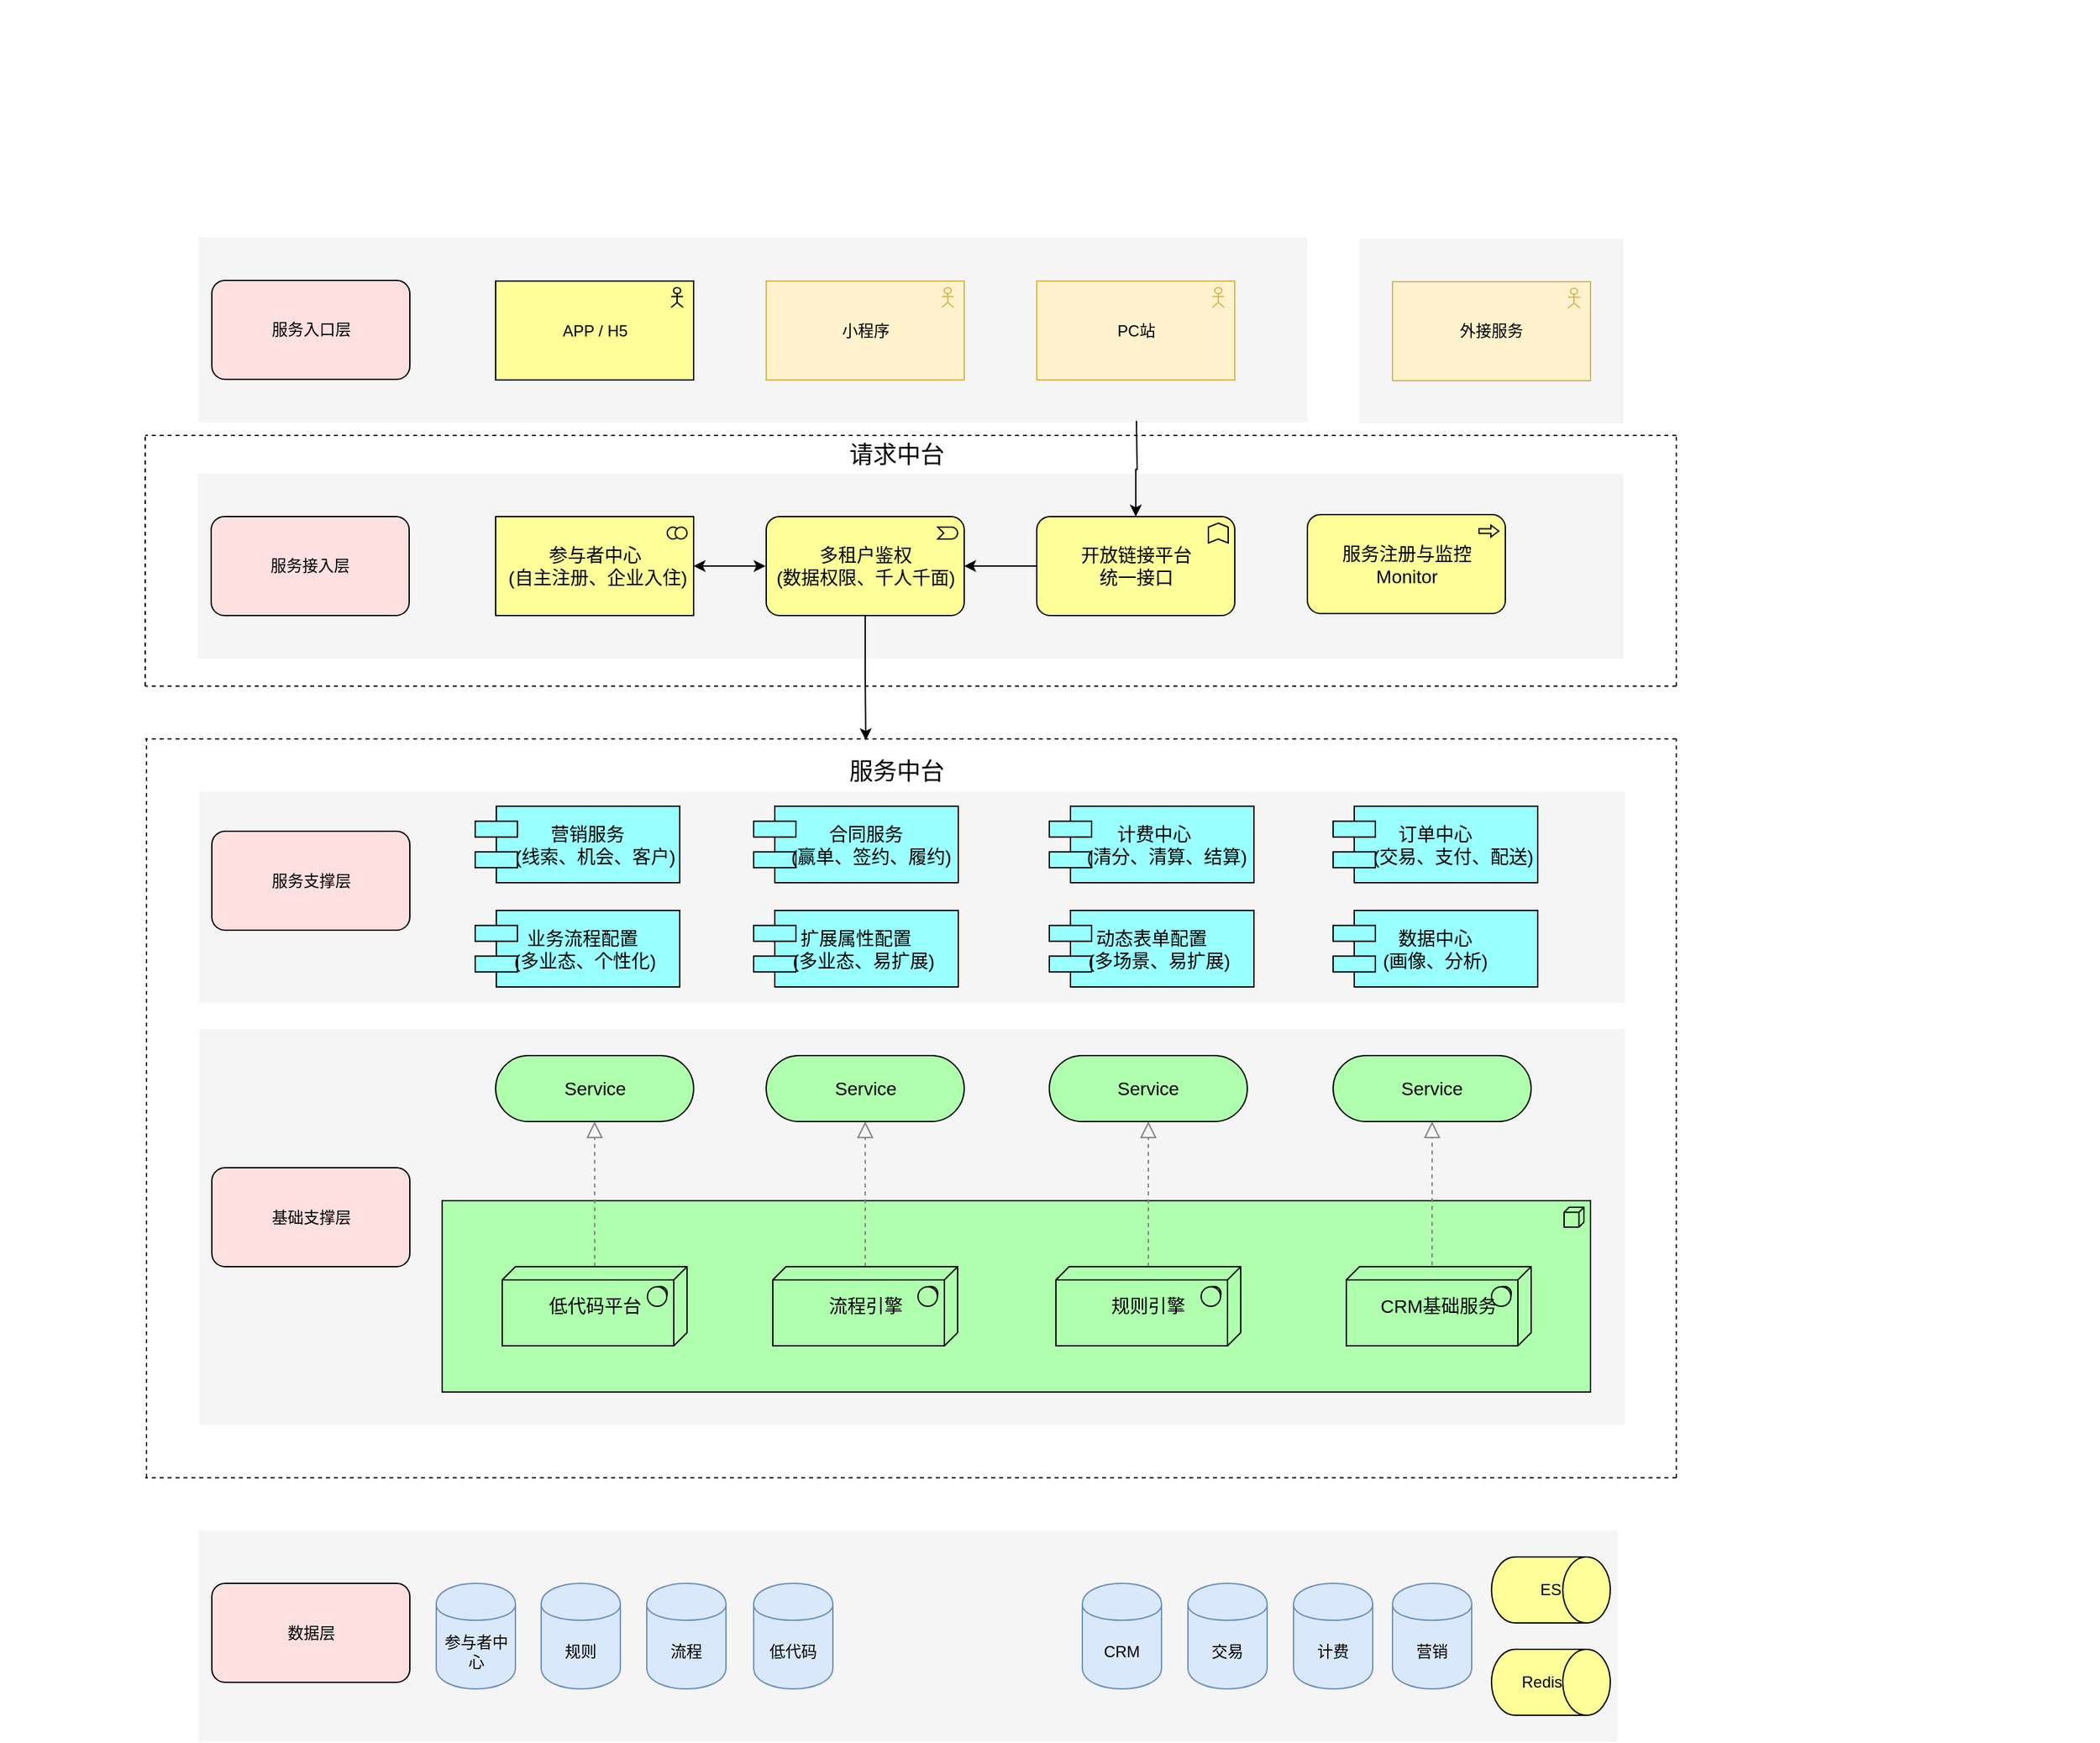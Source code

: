 <mxfile version="14.6.2" type="github">
  <diagram id="6I0OCvxSQrVGMHxT2VVA" name="Page-1">
    <mxGraphModel dx="1186" dy="1779" grid="1" gridSize="10" guides="1" tooltips="1" connect="1" arrows="1" fold="1" page="1" pageScale="1" pageWidth="850" pageHeight="1100" math="0" shadow="0">
      <root>
        <mxCell id="0" />
        <mxCell id="1" parent="0" />
        <mxCell id="dKdSaXE48SgPbhcamS2K-30" value="" style="whiteSpace=wrap;html=1;strokeColor=none;strokeWidth=1;fillColor=#f5f5f5;fontSize=14;" parent="1" vertex="1">
          <mxGeometry x="201" y="740" width="1080" height="300" as="geometry" />
        </mxCell>
        <mxCell id="dKdSaXE48SgPbhcamS2K-31" value="" style="whiteSpace=wrap;html=1;strokeColor=none;strokeWidth=1;fillColor=#f5f5f5;fontSize=14;" parent="1" vertex="1">
          <mxGeometry x="201" y="560" width="1080" height="160" as="geometry" />
        </mxCell>
        <mxCell id="dKdSaXE48SgPbhcamS2K-32" value="" style="whiteSpace=wrap;html=1;strokeColor=none;strokeWidth=1;fillColor=#f5f5f5;fontSize=14;" parent="1" vertex="1">
          <mxGeometry x="200" y="319" width="1080" height="140" as="geometry" />
        </mxCell>
        <mxCell id="dKdSaXE48SgPbhcamS2K-33" value="" style="html=1;whiteSpace=wrap;fillColor=#AFFFAF;shape=mxgraph.archimate3.application;appType=node;archiType=square;fontSize=14;verticalAlign=top;" parent="1" vertex="1">
          <mxGeometry x="385" y="870" width="870" height="145" as="geometry" />
        </mxCell>
        <mxCell id="dKdSaXE48SgPbhcamS2K-34" style="edgeStyle=elbowEdgeStyle;rounded=1;elbow=vertical;html=1;startSize=10;endArrow=block;endFill=0;endSize=10;jettySize=auto;orthogonalLoop=1;strokeColor=#808080;fontSize=14;dashed=1;" parent="1" source="dKdSaXE48SgPbhcamS2K-35" target="dKdSaXE48SgPbhcamS2K-40" edge="1">
          <mxGeometry relative="1" as="geometry" />
        </mxCell>
        <mxCell id="dKdSaXE48SgPbhcamS2K-35" value="低代码平台" style="html=1;whiteSpace=wrap;fillColor=#AFFFAF;shape=mxgraph.archimate3.tech;techType=sysSw;fontSize=14;" parent="1" vertex="1">
          <mxGeometry x="430.5" y="920" width="140" height="60" as="geometry" />
        </mxCell>
        <mxCell id="dKdSaXE48SgPbhcamS2K-36" style="edgeStyle=elbowEdgeStyle;rounded=1;elbow=vertical;html=1;startSize=10;endArrow=block;endFill=0;endSize=10;jettySize=auto;orthogonalLoop=1;strokeColor=#808080;fontSize=14;dashed=1;" parent="1" source="dKdSaXE48SgPbhcamS2K-37" target="dKdSaXE48SgPbhcamS2K-45" edge="1">
          <mxGeometry relative="1" as="geometry" />
        </mxCell>
        <mxCell id="dKdSaXE48SgPbhcamS2K-37" value="&lt;div&gt;&lt;br&gt;&lt;/div&gt;&lt;div&gt;流程引擎&lt;br&gt;&lt;div&gt;&lt;br&gt;&lt;/div&gt;&lt;/div&gt;" style="html=1;whiteSpace=wrap;fillColor=#AFFFAF;shape=mxgraph.archimate3.tech;techType=sysSw;fontSize=14;" parent="1" vertex="1">
          <mxGeometry x="635.5" y="920" width="140" height="60" as="geometry" />
        </mxCell>
        <mxCell id="dKdSaXE48SgPbhcamS2K-40" value="Service" style="html=1;whiteSpace=wrap;fillColor=#AFFFAF;shape=mxgraph.archimate3.service;fontSize=14;" parent="1" vertex="1">
          <mxGeometry x="425.5" y="760" width="150" height="50" as="geometry" />
        </mxCell>
        <mxCell id="dKdSaXE48SgPbhcamS2K-45" value="Service" style="html=1;whiteSpace=wrap;fillColor=#AFFFAF;shape=mxgraph.archimate3.service;fontSize=14;" parent="1" vertex="1">
          <mxGeometry x="630.5" y="760" width="150" height="50" as="geometry" />
        </mxCell>
        <mxCell id="dKdSaXE48SgPbhcamS2K-47" value="动态表单配置&#xa;   (多场景、易扩展)" style="shape=component;align=center;fillColor=#99ffff;gradientColor=none;fontSize=14;" parent="1" vertex="1">
          <mxGeometry x="845" y="650" width="155" height="58" as="geometry" />
        </mxCell>
        <mxCell id="dnPY5TdkdE1YGEGxPcPt-51" value="" style="edgeStyle=orthogonalEdgeStyle;rounded=0;orthogonalLoop=1;jettySize=auto;html=1;" parent="1" source="dKdSaXE48SgPbhcamS2K-54" target="dKdSaXE48SgPbhcamS2K-56" edge="1">
          <mxGeometry relative="1" as="geometry" />
        </mxCell>
        <mxCell id="dKdSaXE48SgPbhcamS2K-54" value="开放链接平台&lt;br&gt;统一接口" style="html=1;whiteSpace=wrap;fillColor=#ffff99;shape=mxgraph.archimate3.application;appType=func;archiType=rounded;fontSize=14;" parent="1" vertex="1">
          <mxGeometry x="835.5" y="351.5" width="150" height="75" as="geometry" />
        </mxCell>
        <mxCell id="dKdSaXE48SgPbhcamS2K-55" value="参与者中心&lt;br&gt;&amp;nbsp;(自主注册、企业入住)" style="html=1;whiteSpace=wrap;fillColor=#ffff99;shape=mxgraph.archimate3.application;appType=collab;archiType=square;fontSize=14;" parent="1" vertex="1">
          <mxGeometry x="425.5" y="351.5" width="150" height="75" as="geometry" />
        </mxCell>
        <mxCell id="dnPY5TdkdE1YGEGxPcPt-38" value="" style="edgeStyle=orthogonalEdgeStyle;rounded=0;orthogonalLoop=1;jettySize=auto;html=1;entryX=0.35;entryY=0.02;entryDx=0;entryDy=0;entryPerimeter=0;" parent="1" source="dKdSaXE48SgPbhcamS2K-56" target="dnPY5TdkdE1YGEGxPcPt-19" edge="1">
          <mxGeometry relative="1" as="geometry">
            <mxPoint x="706" y="480" as="targetPoint" />
          </mxGeometry>
        </mxCell>
        <mxCell id="dKdSaXE48SgPbhcamS2K-56" value="多租户鉴权&lt;br&gt;(数据权限、千人千面)" style="html=1;whiteSpace=wrap;fillColor=#ffff99;shape=mxgraph.archimate3.application;appType=event;archiType=rounded;fontSize=14;" parent="1" vertex="1">
          <mxGeometry x="630.5" y="351.5" width="150" height="75" as="geometry" />
        </mxCell>
        <mxCell id="dKdSaXE48SgPbhcamS2K-57" value="服务注册与监控&lt;br&gt;Monitor" style="html=1;whiteSpace=wrap;fillColor=#ffff99;shape=mxgraph.archimate3.application;appType=proc;archiType=rounded;fontSize=14;" parent="1" vertex="1">
          <mxGeometry x="1040.5" y="350" width="150" height="75" as="geometry" />
        </mxCell>
        <mxCell id="dKdSaXE48SgPbhcamS2K-63" value="&amp;nbsp;" style="text;strokeColor=none;fillColor=none;html=1;fontSize=24;fontStyle=1;verticalAlign=middle;align=center;" parent="1" vertex="1">
          <mxGeometry x="50" y="-40" width="1590" height="40" as="geometry" />
        </mxCell>
        <mxCell id="dnPY5TdkdE1YGEGxPcPt-1" value="" style="whiteSpace=wrap;html=1;strokeColor=none;strokeWidth=1;fillColor=#f5f5f5;fontSize=14;" parent="1" vertex="1">
          <mxGeometry x="200.5" y="140" width="840" height="140" as="geometry" />
        </mxCell>
        <mxCell id="dnPY5TdkdE1YGEGxPcPt-2" value="服务入口层" style="html=1;outlineConnect=0;whiteSpace=wrap;fillColor=#FFE0E0;shape=mxgraph.archimate3.application;archiType=rounded;" parent="1" vertex="1">
          <mxGeometry x="210.5" y="172.5" width="150" height="75" as="geometry" />
        </mxCell>
        <mxCell id="dnPY5TdkdE1YGEGxPcPt-3" value="服务接入层" style="html=1;outlineConnect=0;whiteSpace=wrap;fillColor=#FFE0E0;shape=mxgraph.archimate3.application;archiType=rounded;" parent="1" vertex="1">
          <mxGeometry x="210" y="351.5" width="150" height="75" as="geometry" />
        </mxCell>
        <mxCell id="dnPY5TdkdE1YGEGxPcPt-4" value="服务支撑层" style="html=1;outlineConnect=0;whiteSpace=wrap;fillColor=#FFE0E0;shape=mxgraph.archimate3.application;archiType=rounded;" parent="1" vertex="1">
          <mxGeometry x="210.5" y="590" width="150" height="75" as="geometry" />
        </mxCell>
        <mxCell id="dnPY5TdkdE1YGEGxPcPt-15" value="基础支撑层" style="html=1;outlineConnect=0;whiteSpace=wrap;fillColor=#FFE0E0;shape=mxgraph.archimate3.application;archiType=rounded;" parent="1" vertex="1">
          <mxGeometry x="210.5" y="845" width="150" height="75" as="geometry" />
        </mxCell>
        <mxCell id="dnPY5TdkdE1YGEGxPcPt-6" value="" style="whiteSpace=wrap;html=1;strokeColor=none;strokeWidth=1;fillColor=#f5f5f5;fontSize=14;" parent="1" vertex="1">
          <mxGeometry x="200.5" y="1120" width="1075" height="160" as="geometry" />
        </mxCell>
        <mxCell id="dnPY5TdkdE1YGEGxPcPt-7" value="数据层" style="html=1;outlineConnect=0;whiteSpace=wrap;fillColor=#FFE0E0;shape=mxgraph.archimate3.application;archiType=rounded;" parent="1" vertex="1">
          <mxGeometry x="210.5" y="1160" width="150" height="75" as="geometry" />
        </mxCell>
        <mxCell id="dnPY5TdkdE1YGEGxPcPt-9" value="" style="endArrow=none;dashed=1;html=1;" parent="1" edge="1">
          <mxGeometry width="50" height="50" relative="1" as="geometry">
            <mxPoint x="161" y="1080" as="sourcePoint" />
            <mxPoint x="161" y="520" as="targetPoint" />
          </mxGeometry>
        </mxCell>
        <mxCell id="dnPY5TdkdE1YGEGxPcPt-10" value="" style="endArrow=none;dashed=1;html=1;" parent="1" edge="1">
          <mxGeometry width="50" height="50" relative="1" as="geometry">
            <mxPoint x="1320" y="1080" as="sourcePoint" />
            <mxPoint x="1320" y="520" as="targetPoint" />
          </mxGeometry>
        </mxCell>
        <mxCell id="dnPY5TdkdE1YGEGxPcPt-12" value="APP / H5" style="html=1;outlineConnect=0;whiteSpace=wrap;fillColor=#ffff99;shape=mxgraph.archimate3.application;appType=actor;archiType=square;" parent="1" vertex="1">
          <mxGeometry x="425.5" y="173" width="150" height="75" as="geometry" />
        </mxCell>
        <mxCell id="dnPY5TdkdE1YGEGxPcPt-13" value="小程序" style="html=1;outlineConnect=0;whiteSpace=wrap;fillColor=#fff2cc;shape=mxgraph.archimate3.application;appType=actor;archiType=square;strokeColor=#d6b656;" parent="1" vertex="1">
          <mxGeometry x="630.5" y="173" width="150" height="75" as="geometry" />
        </mxCell>
        <mxCell id="dnPY5TdkdE1YGEGxPcPt-50" value="" style="edgeStyle=orthogonalEdgeStyle;rounded=0;orthogonalLoop=1;jettySize=auto;html=1;entryX=0.5;entryY=0;entryDx=0;entryDy=0;entryPerimeter=0;" parent="1" target="dKdSaXE48SgPbhcamS2K-54" edge="1">
          <mxGeometry relative="1" as="geometry">
            <mxPoint x="911" y="279" as="sourcePoint" />
          </mxGeometry>
        </mxCell>
        <mxCell id="dnPY5TdkdE1YGEGxPcPt-14" value="PC站" style="html=1;outlineConnect=0;whiteSpace=wrap;fillColor=#fff2cc;shape=mxgraph.archimate3.application;appType=actor;archiType=square;strokeColor=#d6b656;" parent="1" vertex="1">
          <mxGeometry x="835.5" y="173" width="150" height="75" as="geometry" />
        </mxCell>
        <mxCell id="dnPY5TdkdE1YGEGxPcPt-17" value="" style="endArrow=none;dashed=1;html=1;" parent="1" edge="1">
          <mxGeometry width="50" height="50" relative="1" as="geometry">
            <mxPoint x="1320" y="520" as="sourcePoint" />
            <mxPoint x="160" y="520" as="targetPoint" />
          </mxGeometry>
        </mxCell>
        <mxCell id="dnPY5TdkdE1YGEGxPcPt-18" value="" style="endArrow=none;dashed=1;html=1;" parent="1" edge="1">
          <mxGeometry width="50" height="50" relative="1" as="geometry">
            <mxPoint x="1320" y="1080" as="sourcePoint" />
            <mxPoint x="160" y="1080" as="targetPoint" />
          </mxGeometry>
        </mxCell>
        <mxCell id="dnPY5TdkdE1YGEGxPcPt-19" value="&lt;font style=&quot;font-size: 18px&quot;&gt;服务中台&lt;/font&gt;" style="text;html=1;strokeColor=none;fillColor=none;align=center;verticalAlign=middle;whiteSpace=wrap;rounded=0;" parent="1" vertex="1">
          <mxGeometry x="651" y="520" width="157" height="50" as="geometry" />
        </mxCell>
        <mxCell id="dnPY5TdkdE1YGEGxPcPt-20" value="" style="whiteSpace=wrap;html=1;strokeColor=none;strokeWidth=1;fillColor=#f5f5f5;fontSize=14;" parent="1" vertex="1">
          <mxGeometry x="1080" y="141" width="200" height="140" as="geometry" />
        </mxCell>
        <mxCell id="dnPY5TdkdE1YGEGxPcPt-21" value="外接服务" style="html=1;outlineConnect=0;whiteSpace=wrap;fillColor=#fff2cc;shape=mxgraph.archimate3.application;appType=actor;archiType=square;strokeColor=#d6b656;" parent="1" vertex="1">
          <mxGeometry x="1105" y="173.5" width="150" height="75" as="geometry" />
        </mxCell>
        <mxCell id="dnPY5TdkdE1YGEGxPcPt-22" value="规则" style="shape=cylinder;whiteSpace=wrap;html=1;boundedLbl=1;backgroundOutline=1;fillColor=#dae8fc;strokeColor=#6c8ebf;" parent="1" vertex="1">
          <mxGeometry x="460" y="1160" width="60" height="80" as="geometry" />
        </mxCell>
        <mxCell id="dnPY5TdkdE1YGEGxPcPt-23" value="CRM" style="shape=cylinder;whiteSpace=wrap;html=1;boundedLbl=1;backgroundOutline=1;fillColor=#dae8fc;strokeColor=#6c8ebf;" parent="1" vertex="1">
          <mxGeometry x="870" y="1160" width="60" height="80" as="geometry" />
        </mxCell>
        <mxCell id="dnPY5TdkdE1YGEGxPcPt-24" value="交易" style="shape=cylinder;whiteSpace=wrap;html=1;boundedLbl=1;backgroundOutline=1;fillColor=#dae8fc;strokeColor=#6c8ebf;" parent="1" vertex="1">
          <mxGeometry x="950" y="1160" width="60" height="80" as="geometry" />
        </mxCell>
        <mxCell id="dnPY5TdkdE1YGEGxPcPt-25" value="计费" style="shape=cylinder;whiteSpace=wrap;html=1;boundedLbl=1;backgroundOutline=1;fillColor=#dae8fc;strokeColor=#6c8ebf;" parent="1" vertex="1">
          <mxGeometry x="1030" y="1160" width="60" height="80" as="geometry" />
        </mxCell>
        <mxCell id="dnPY5TdkdE1YGEGxPcPt-26" value="流程" style="shape=cylinder;whiteSpace=wrap;html=1;boundedLbl=1;backgroundOutline=1;fillColor=#dae8fc;strokeColor=#6c8ebf;" parent="1" vertex="1">
          <mxGeometry x="540" y="1160" width="60" height="80" as="geometry" />
        </mxCell>
        <mxCell id="dnPY5TdkdE1YGEGxPcPt-27" value="参与者中心" style="shape=cylinder;whiteSpace=wrap;html=1;boundedLbl=1;backgroundOutline=1;fillColor=#dae8fc;strokeColor=#6c8ebf;" parent="1" vertex="1">
          <mxGeometry x="380.5" y="1160" width="60" height="80" as="geometry" />
        </mxCell>
        <mxCell id="dnPY5TdkdE1YGEGxPcPt-28" value="低代码" style="shape=cylinder;whiteSpace=wrap;html=1;boundedLbl=1;backgroundOutline=1;fillColor=#dae8fc;strokeColor=#6c8ebf;" parent="1" vertex="1">
          <mxGeometry x="621" y="1160" width="60" height="80" as="geometry" />
        </mxCell>
        <mxCell id="dnPY5TdkdE1YGEGxPcPt-31" value="  业务流程配置&#xa;   (多业态、个性化)" style="shape=component;align=center;fillColor=#99ffff;gradientColor=none;fontSize=14;" parent="1" vertex="1">
          <mxGeometry x="410" y="650" width="155" height="58" as="geometry" />
        </mxCell>
        <mxCell id="dnPY5TdkdE1YGEGxPcPt-32" value="CRM基础服务" style="html=1;whiteSpace=wrap;fillColor=#AFFFAF;shape=mxgraph.archimate3.tech;techType=sysSw;fontSize=14;" parent="1" vertex="1">
          <mxGeometry x="1070" y="920" width="140" height="60" as="geometry" />
        </mxCell>
        <mxCell id="dnPY5TdkdE1YGEGxPcPt-33" value="Service" style="html=1;whiteSpace=wrap;fillColor=#AFFFAF;shape=mxgraph.archimate3.service;fontSize=14;" parent="1" vertex="1">
          <mxGeometry x="1060" y="760" width="150" height="50" as="geometry" />
        </mxCell>
        <mxCell id="dnPY5TdkdE1YGEGxPcPt-34" style="edgeStyle=elbowEdgeStyle;rounded=1;elbow=vertical;html=1;startSize=10;endArrow=block;endFill=0;endSize=10;jettySize=auto;orthogonalLoop=1;strokeColor=#808080;fontSize=14;dashed=1;" parent="1" edge="1">
          <mxGeometry relative="1" as="geometry">
            <mxPoint x="1135" y="919" as="sourcePoint" />
            <mxPoint x="1135" y="810" as="targetPoint" />
          </mxGeometry>
        </mxCell>
        <mxCell id="dnPY5TdkdE1YGEGxPcPt-35" value="Redis&amp;nbsp; &amp;nbsp;&amp;nbsp;" style="html=1;outlineConnect=0;whiteSpace=wrap;fillColor=#ffff99;shape=mxgraph.archimate3.role;" parent="1" vertex="1">
          <mxGeometry x="1180" y="1210" width="90" height="50" as="geometry" />
        </mxCell>
        <mxCell id="dnPY5TdkdE1YGEGxPcPt-41" value="扩展属性配置&#xa;   (多业态、易扩展)" style="shape=component;align=center;fillColor=#99ffff;gradientColor=none;fontSize=14;" parent="1" vertex="1">
          <mxGeometry x="621" y="650" width="155" height="58" as="geometry" />
        </mxCell>
        <mxCell id="dnPY5TdkdE1YGEGxPcPt-42" value="    营销服务&#xa;       (线索、机会、客户)" style="shape=component;align=center;fillColor=#99ffff;gradientColor=none;fontSize=14;" parent="1" vertex="1">
          <mxGeometry x="410" y="571" width="155" height="58" as="geometry" />
        </mxCell>
        <mxCell id="dnPY5TdkdE1YGEGxPcPt-43" value=" 计费中心&#xa;      (清分、清算、结算)" style="shape=component;align=center;fillColor=#99ffff;gradientColor=none;fontSize=14;" parent="1" vertex="1">
          <mxGeometry x="845" y="571" width="155" height="58" as="geometry" />
        </mxCell>
        <mxCell id="dnPY5TdkdE1YGEGxPcPt-44" value="    合同服务&#xa;      (赢单、签约、履约)" style="shape=component;align=center;fillColor=#99ffff;gradientColor=none;fontSize=14;" parent="1" vertex="1">
          <mxGeometry x="621" y="571" width="155" height="58" as="geometry" />
        </mxCell>
        <mxCell id="dnPY5TdkdE1YGEGxPcPt-45" value="订单中心&#xa;       (交易、支付、配送)" style="shape=component;align=center;fillColor=#99ffff;gradientColor=none;fontSize=14;" parent="1" vertex="1">
          <mxGeometry x="1060" y="571" width="155" height="58" as="geometry" />
        </mxCell>
        <mxCell id="dnPY5TdkdE1YGEGxPcPt-46" value="数据中心&#xa;(画像、分析)" style="shape=component;align=center;fillColor=#99ffff;gradientColor=none;fontSize=14;" parent="1" vertex="1">
          <mxGeometry x="1060" y="650" width="155" height="58" as="geometry" />
        </mxCell>
        <mxCell id="dnPY5TdkdE1YGEGxPcPt-47" value="" style="endArrow=none;dashed=1;html=1;" parent="1" edge="1">
          <mxGeometry width="50" height="50" relative="1" as="geometry">
            <mxPoint x="1320" y="290" as="sourcePoint" />
            <mxPoint x="160" y="290" as="targetPoint" />
          </mxGeometry>
        </mxCell>
        <mxCell id="dnPY5TdkdE1YGEGxPcPt-48" value="" style="endArrow=none;dashed=1;html=1;" parent="1" edge="1">
          <mxGeometry width="50" height="50" relative="1" as="geometry">
            <mxPoint x="1320" y="480" as="sourcePoint" />
            <mxPoint x="160" y="480" as="targetPoint" />
          </mxGeometry>
        </mxCell>
        <mxCell id="dnPY5TdkdE1YGEGxPcPt-49" value="" style="endArrow=none;dashed=1;html=1;" parent="1" edge="1">
          <mxGeometry width="50" height="50" relative="1" as="geometry">
            <mxPoint x="160" y="480" as="sourcePoint" />
            <mxPoint x="160" y="290" as="targetPoint" />
          </mxGeometry>
        </mxCell>
        <mxCell id="dnPY5TdkdE1YGEGxPcPt-52" value="" style="endArrow=classic;startArrow=classic;html=1;" parent="1" source="dKdSaXE48SgPbhcamS2K-55" edge="1">
          <mxGeometry width="50" height="50" relative="1" as="geometry">
            <mxPoint x="575.5" y="439" as="sourcePoint" />
            <mxPoint x="630" y="389" as="targetPoint" />
          </mxGeometry>
        </mxCell>
        <mxCell id="dnPY5TdkdE1YGEGxPcPt-53" value="&lt;font style=&quot;font-size: 18px&quot;&gt;请求中台&lt;/font&gt;" style="text;html=1;strokeColor=none;fillColor=none;align=center;verticalAlign=middle;whiteSpace=wrap;rounded=0;" parent="1" vertex="1">
          <mxGeometry x="651" y="280" width="157" height="50" as="geometry" />
        </mxCell>
        <mxCell id="dnPY5TdkdE1YGEGxPcPt-56" value="" style="endArrow=none;dashed=1;html=1;" parent="1" edge="1">
          <mxGeometry width="50" height="50" relative="1" as="geometry">
            <mxPoint x="1320" y="480" as="sourcePoint" />
            <mxPoint x="1320" y="290" as="targetPoint" />
          </mxGeometry>
        </mxCell>
        <mxCell id="qq8RxLTWidLOZBlzqdOZ-3" style="edgeStyle=elbowEdgeStyle;rounded=1;elbow=vertical;html=1;startSize=10;endArrow=block;endFill=0;endSize=10;jettySize=auto;orthogonalLoop=1;strokeColor=#808080;fontSize=14;dashed=1;" edge="1" parent="1" source="qq8RxLTWidLOZBlzqdOZ-4" target="qq8RxLTWidLOZBlzqdOZ-5">
          <mxGeometry relative="1" as="geometry" />
        </mxCell>
        <mxCell id="qq8RxLTWidLOZBlzqdOZ-4" value="&lt;div&gt;&lt;br&gt;&lt;/div&gt;&lt;div&gt;规则引擎&lt;br&gt;&lt;div&gt;&lt;br&gt;&lt;/div&gt;&lt;/div&gt;" style="html=1;whiteSpace=wrap;fillColor=#AFFFAF;shape=mxgraph.archimate3.tech;techType=sysSw;fontSize=14;" vertex="1" parent="1">
          <mxGeometry x="850" y="920" width="140" height="60" as="geometry" />
        </mxCell>
        <mxCell id="qq8RxLTWidLOZBlzqdOZ-5" value="Service" style="html=1;whiteSpace=wrap;fillColor=#AFFFAF;shape=mxgraph.archimate3.service;fontSize=14;" vertex="1" parent="1">
          <mxGeometry x="845" y="760" width="150" height="50" as="geometry" />
        </mxCell>
        <mxCell id="qq8RxLTWidLOZBlzqdOZ-6" value="营销" style="shape=cylinder;whiteSpace=wrap;html=1;boundedLbl=1;backgroundOutline=1;fillColor=#dae8fc;strokeColor=#6c8ebf;" vertex="1" parent="1">
          <mxGeometry x="1105" y="1160" width="60" height="80" as="geometry" />
        </mxCell>
        <mxCell id="qq8RxLTWidLOZBlzqdOZ-7" value="ES" style="html=1;outlineConnect=0;whiteSpace=wrap;fillColor=#ffff99;shape=mxgraph.archimate3.role;" vertex="1" parent="1">
          <mxGeometry x="1180" y="1140" width="90" height="50" as="geometry" />
        </mxCell>
      </root>
    </mxGraphModel>
  </diagram>
</mxfile>
